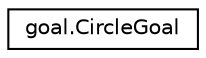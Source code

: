 digraph "Graphical Class Hierarchy"
{
  edge [fontname="Helvetica",fontsize="10",labelfontname="Helvetica",labelfontsize="10"];
  node [fontname="Helvetica",fontsize="10",shape=record];
  rankdir="LR";
  Node1 [label="goal.CircleGoal",height=0.2,width=0.4,color="black", fillcolor="white", style="filled",URL="$classgoal_1_1CircleGoal.html",tooltip="Object that holds data about a goal modelled as circular configuration space. "];
}
